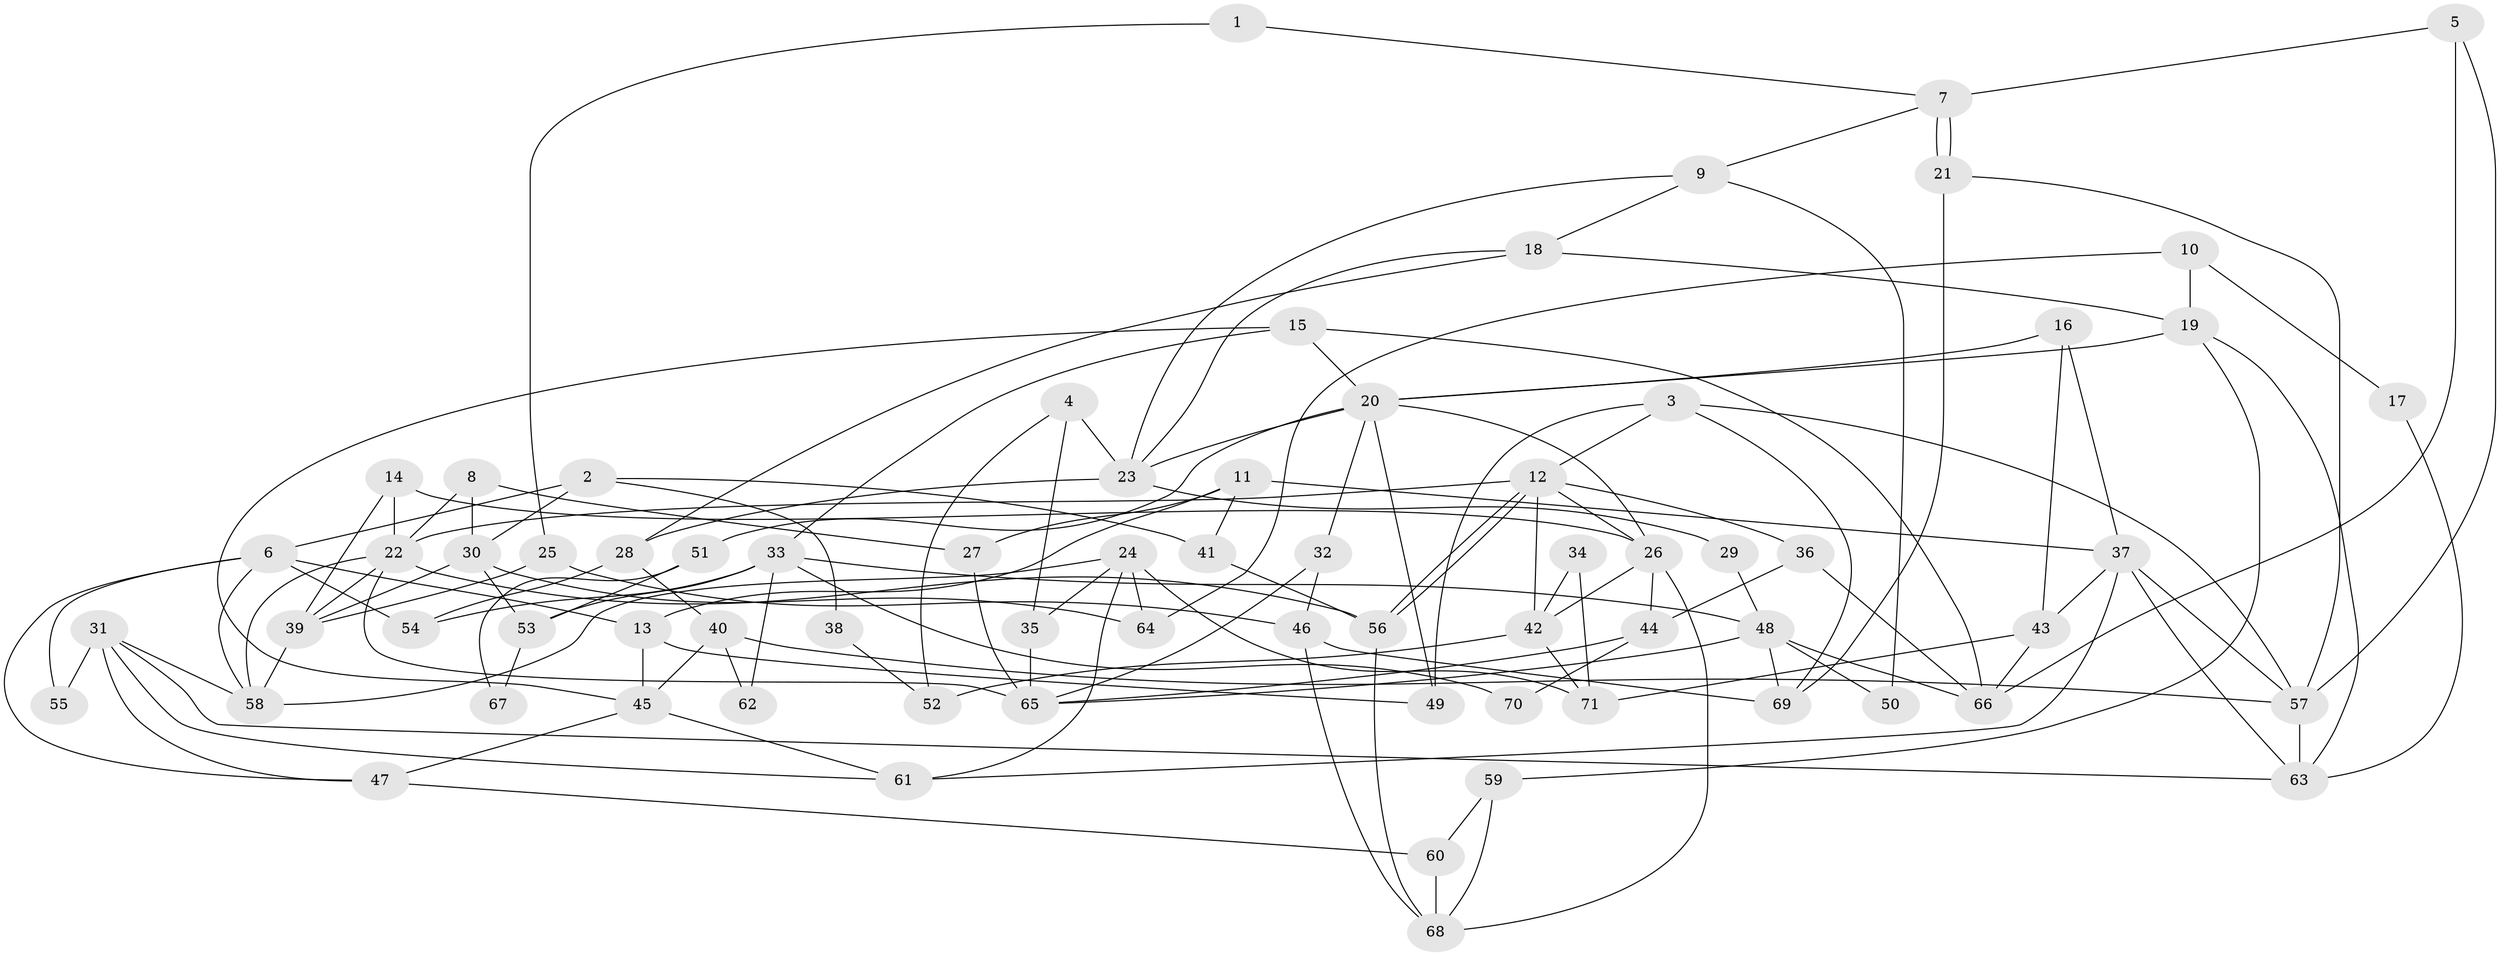 // coarse degree distribution, {5: 0.05714285714285714, 11: 0.05714285714285714, 10: 0.05714285714285714, 13: 0.02857142857142857, 3: 0.2, 6: 0.11428571428571428, 4: 0.22857142857142856, 9: 0.11428571428571428, 2: 0.14285714285714285}
// Generated by graph-tools (version 1.1) at 2025/18/03/04/25 18:18:49]
// undirected, 71 vertices, 142 edges
graph export_dot {
graph [start="1"]
  node [color=gray90,style=filled];
  1;
  2;
  3;
  4;
  5;
  6;
  7;
  8;
  9;
  10;
  11;
  12;
  13;
  14;
  15;
  16;
  17;
  18;
  19;
  20;
  21;
  22;
  23;
  24;
  25;
  26;
  27;
  28;
  29;
  30;
  31;
  32;
  33;
  34;
  35;
  36;
  37;
  38;
  39;
  40;
  41;
  42;
  43;
  44;
  45;
  46;
  47;
  48;
  49;
  50;
  51;
  52;
  53;
  54;
  55;
  56;
  57;
  58;
  59;
  60;
  61;
  62;
  63;
  64;
  65;
  66;
  67;
  68;
  69;
  70;
  71;
  1 -- 7;
  1 -- 25;
  2 -- 6;
  2 -- 41;
  2 -- 30;
  2 -- 38;
  3 -- 12;
  3 -- 57;
  3 -- 49;
  3 -- 69;
  4 -- 23;
  4 -- 35;
  4 -- 52;
  5 -- 57;
  5 -- 7;
  5 -- 66;
  6 -- 13;
  6 -- 47;
  6 -- 54;
  6 -- 55;
  6 -- 58;
  7 -- 21;
  7 -- 21;
  7 -- 9;
  8 -- 22;
  8 -- 30;
  8 -- 27;
  9 -- 23;
  9 -- 18;
  9 -- 50;
  10 -- 19;
  10 -- 64;
  10 -- 17;
  11 -- 37;
  11 -- 27;
  11 -- 13;
  11 -- 41;
  12 -- 22;
  12 -- 56;
  12 -- 56;
  12 -- 26;
  12 -- 36;
  12 -- 42;
  13 -- 49;
  13 -- 45;
  14 -- 22;
  14 -- 26;
  14 -- 39;
  15 -- 66;
  15 -- 45;
  15 -- 20;
  15 -- 33;
  16 -- 20;
  16 -- 43;
  16 -- 37;
  17 -- 63;
  18 -- 23;
  18 -- 19;
  18 -- 28;
  19 -- 59;
  19 -- 20;
  19 -- 63;
  20 -- 26;
  20 -- 23;
  20 -- 32;
  20 -- 49;
  20 -- 51;
  21 -- 57;
  21 -- 69;
  22 -- 56;
  22 -- 39;
  22 -- 58;
  22 -- 65;
  23 -- 28;
  23 -- 29;
  24 -- 71;
  24 -- 58;
  24 -- 35;
  24 -- 61;
  24 -- 64;
  25 -- 46;
  25 -- 39;
  26 -- 44;
  26 -- 42;
  26 -- 68;
  27 -- 65;
  28 -- 40;
  28 -- 54;
  29 -- 48;
  30 -- 39;
  30 -- 53;
  30 -- 64;
  31 -- 63;
  31 -- 58;
  31 -- 47;
  31 -- 55;
  31 -- 61;
  32 -- 65;
  32 -- 46;
  33 -- 54;
  33 -- 48;
  33 -- 53;
  33 -- 62;
  33 -- 70;
  34 -- 71;
  34 -- 42;
  35 -- 65;
  36 -- 66;
  36 -- 44;
  37 -- 61;
  37 -- 43;
  37 -- 57;
  37 -- 63;
  38 -- 52;
  39 -- 58;
  40 -- 57;
  40 -- 45;
  40 -- 62;
  41 -- 56;
  42 -- 52;
  42 -- 71;
  43 -- 66;
  43 -- 71;
  44 -- 65;
  44 -- 70;
  45 -- 61;
  45 -- 47;
  46 -- 69;
  46 -- 68;
  47 -- 60;
  48 -- 69;
  48 -- 50;
  48 -- 65;
  48 -- 66;
  51 -- 53;
  51 -- 67;
  53 -- 67;
  56 -- 68;
  57 -- 63;
  59 -- 68;
  59 -- 60;
  60 -- 68;
}
